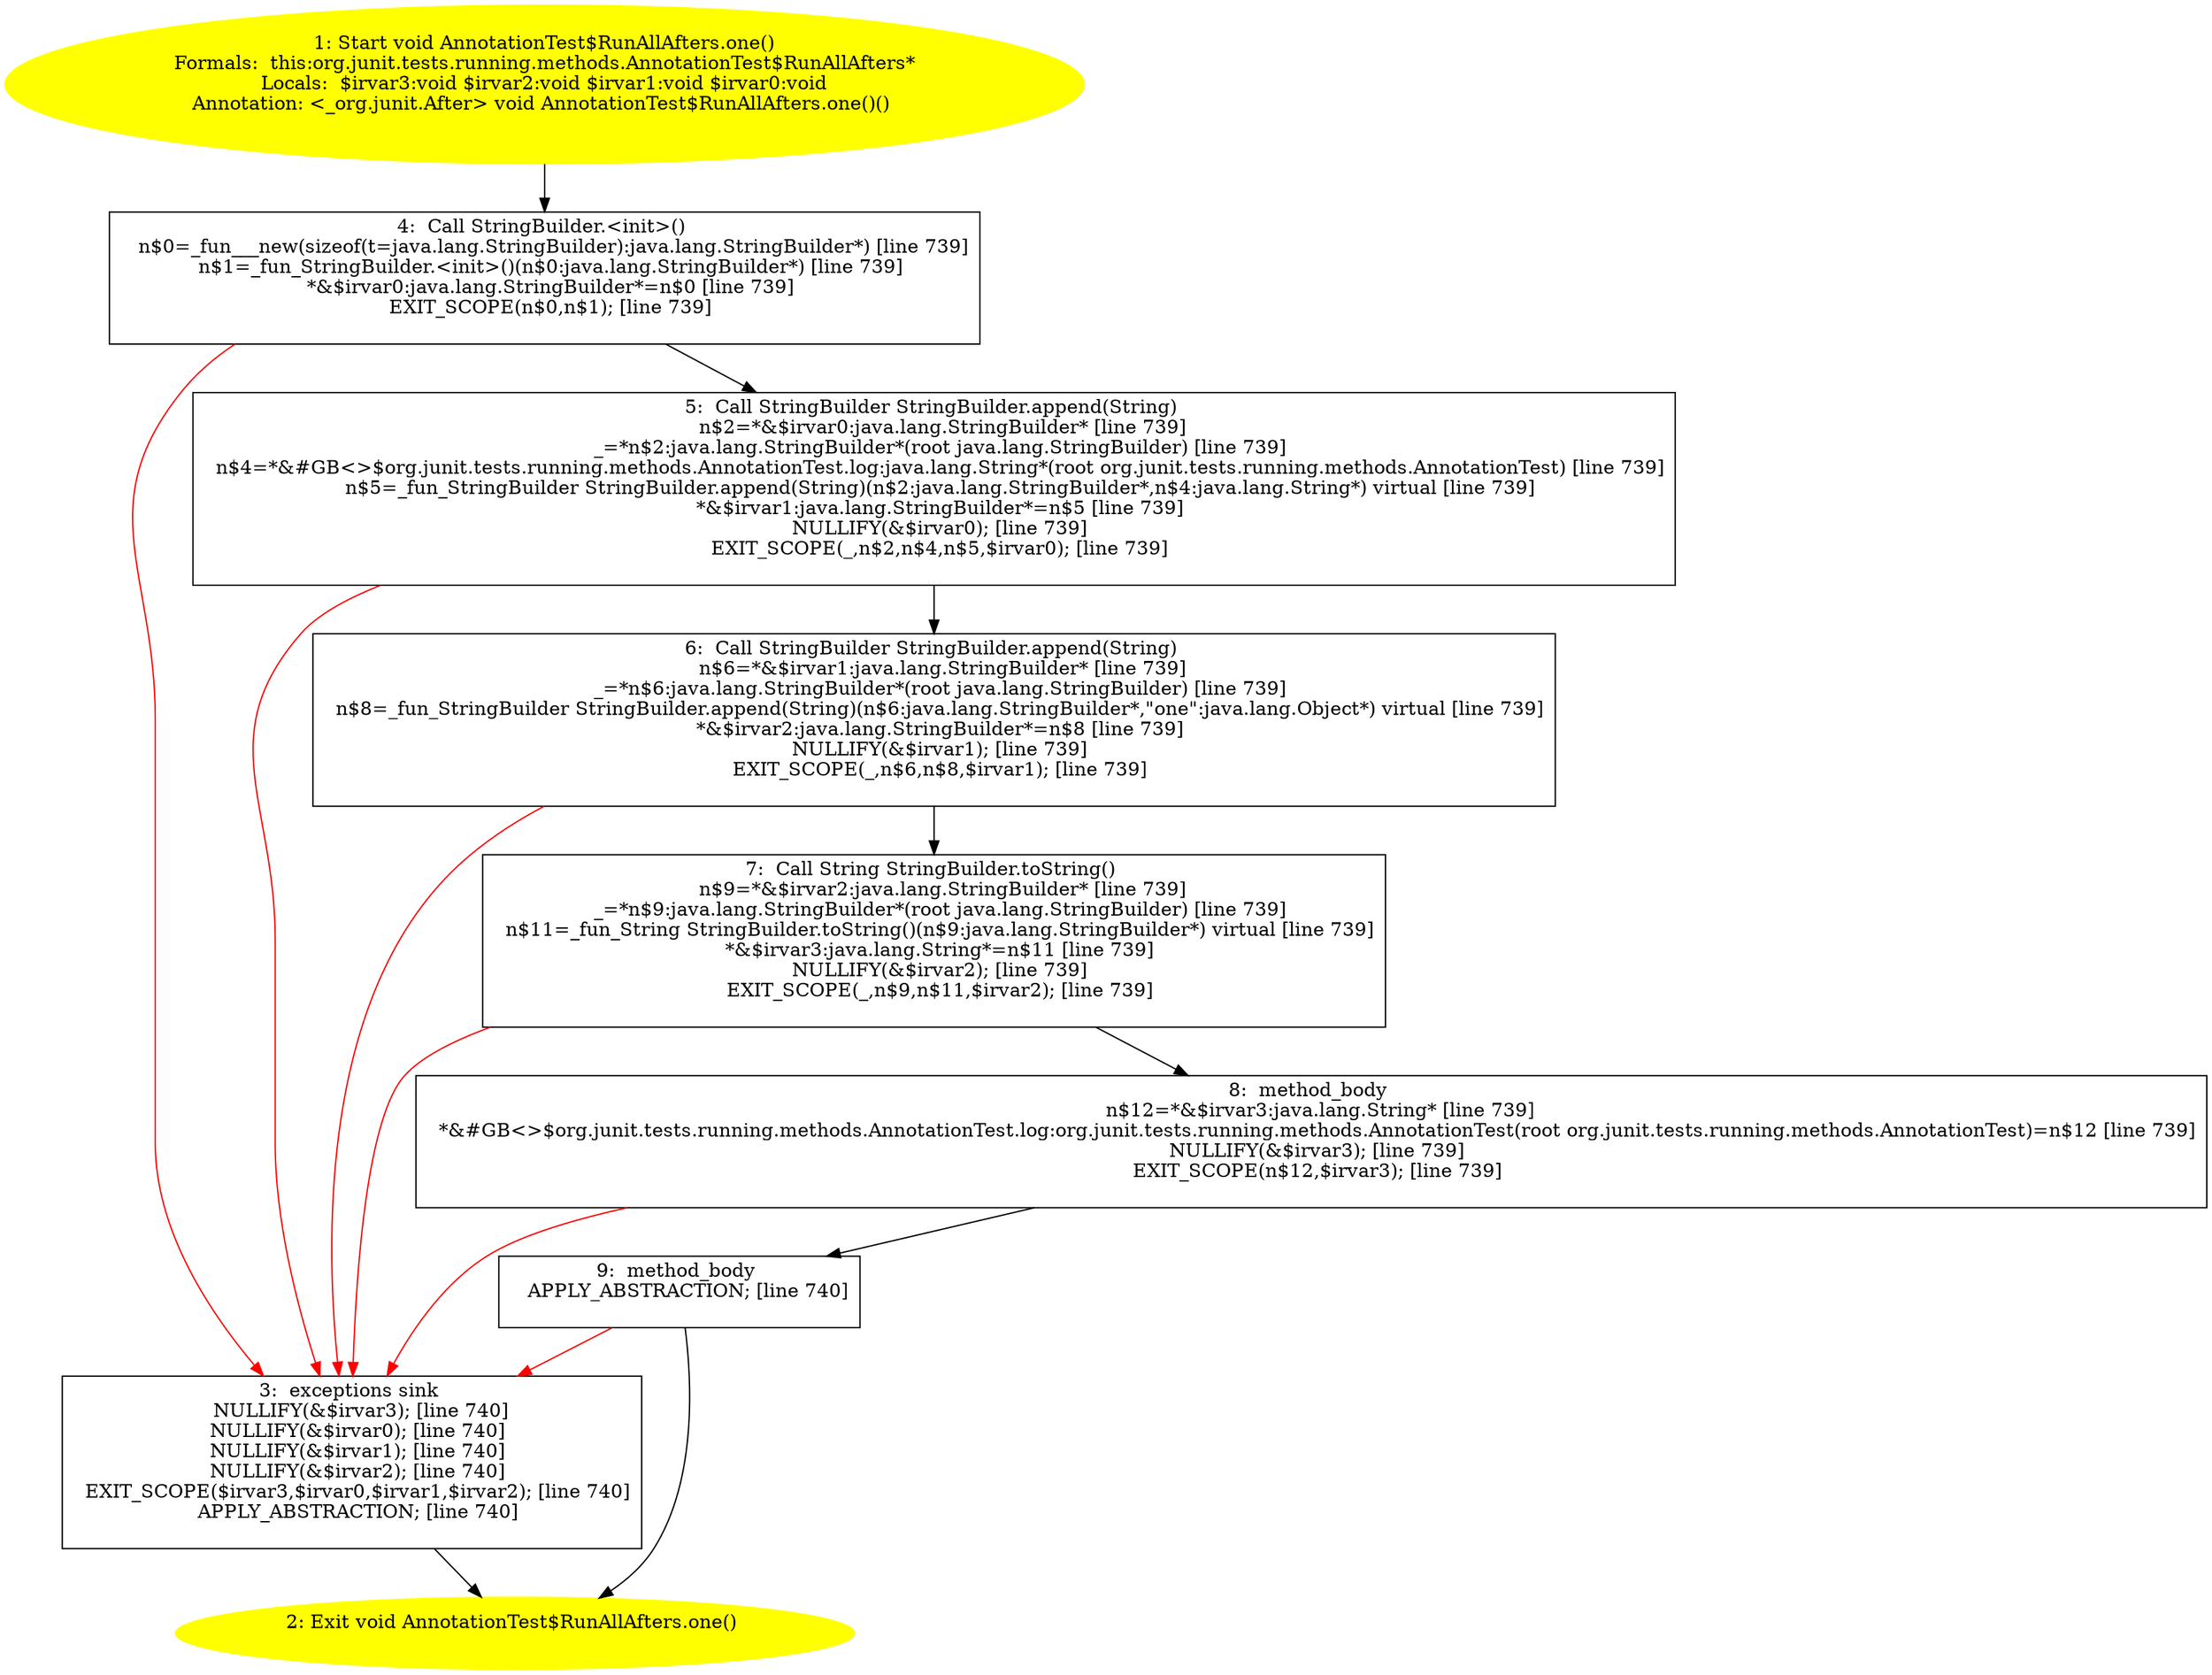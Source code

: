 /* @generated */
digraph cfg {
"org.junit.tests.running.methods.AnnotationTest$RunAllAfters.one():void.f71dc3889f34c70db25c1e1fb2a74549_1" [label="1: Start void AnnotationTest$RunAllAfters.one()\nFormals:  this:org.junit.tests.running.methods.AnnotationTest$RunAllAfters*\nLocals:  $irvar3:void $irvar2:void $irvar1:void $irvar0:void\nAnnotation: <_org.junit.After> void AnnotationTest$RunAllAfters.one()() \n  " color=yellow style=filled]
	

	 "org.junit.tests.running.methods.AnnotationTest$RunAllAfters.one():void.f71dc3889f34c70db25c1e1fb2a74549_1" -> "org.junit.tests.running.methods.AnnotationTest$RunAllAfters.one():void.f71dc3889f34c70db25c1e1fb2a74549_4" ;
"org.junit.tests.running.methods.AnnotationTest$RunAllAfters.one():void.f71dc3889f34c70db25c1e1fb2a74549_2" [label="2: Exit void AnnotationTest$RunAllAfters.one() \n  " color=yellow style=filled]
	

"org.junit.tests.running.methods.AnnotationTest$RunAllAfters.one():void.f71dc3889f34c70db25c1e1fb2a74549_3" [label="3:  exceptions sink \n   NULLIFY(&$irvar3); [line 740]\n  NULLIFY(&$irvar0); [line 740]\n  NULLIFY(&$irvar1); [line 740]\n  NULLIFY(&$irvar2); [line 740]\n  EXIT_SCOPE($irvar3,$irvar0,$irvar1,$irvar2); [line 740]\n  APPLY_ABSTRACTION; [line 740]\n " shape="box"]
	

	 "org.junit.tests.running.methods.AnnotationTest$RunAllAfters.one():void.f71dc3889f34c70db25c1e1fb2a74549_3" -> "org.junit.tests.running.methods.AnnotationTest$RunAllAfters.one():void.f71dc3889f34c70db25c1e1fb2a74549_2" ;
"org.junit.tests.running.methods.AnnotationTest$RunAllAfters.one():void.f71dc3889f34c70db25c1e1fb2a74549_4" [label="4:  Call StringBuilder.<init>() \n   n$0=_fun___new(sizeof(t=java.lang.StringBuilder):java.lang.StringBuilder*) [line 739]\n  n$1=_fun_StringBuilder.<init>()(n$0:java.lang.StringBuilder*) [line 739]\n  *&$irvar0:java.lang.StringBuilder*=n$0 [line 739]\n  EXIT_SCOPE(n$0,n$1); [line 739]\n " shape="box"]
	

	 "org.junit.tests.running.methods.AnnotationTest$RunAllAfters.one():void.f71dc3889f34c70db25c1e1fb2a74549_4" -> "org.junit.tests.running.methods.AnnotationTest$RunAllAfters.one():void.f71dc3889f34c70db25c1e1fb2a74549_5" ;
	 "org.junit.tests.running.methods.AnnotationTest$RunAllAfters.one():void.f71dc3889f34c70db25c1e1fb2a74549_4" -> "org.junit.tests.running.methods.AnnotationTest$RunAllAfters.one():void.f71dc3889f34c70db25c1e1fb2a74549_3" [color="red" ];
"org.junit.tests.running.methods.AnnotationTest$RunAllAfters.one():void.f71dc3889f34c70db25c1e1fb2a74549_5" [label="5:  Call StringBuilder StringBuilder.append(String) \n   n$2=*&$irvar0:java.lang.StringBuilder* [line 739]\n  _=*n$2:java.lang.StringBuilder*(root java.lang.StringBuilder) [line 739]\n  n$4=*&#GB<>$org.junit.tests.running.methods.AnnotationTest.log:java.lang.String*(root org.junit.tests.running.methods.AnnotationTest) [line 739]\n  n$5=_fun_StringBuilder StringBuilder.append(String)(n$2:java.lang.StringBuilder*,n$4:java.lang.String*) virtual [line 739]\n  *&$irvar1:java.lang.StringBuilder*=n$5 [line 739]\n  NULLIFY(&$irvar0); [line 739]\n  EXIT_SCOPE(_,n$2,n$4,n$5,$irvar0); [line 739]\n " shape="box"]
	

	 "org.junit.tests.running.methods.AnnotationTest$RunAllAfters.one():void.f71dc3889f34c70db25c1e1fb2a74549_5" -> "org.junit.tests.running.methods.AnnotationTest$RunAllAfters.one():void.f71dc3889f34c70db25c1e1fb2a74549_6" ;
	 "org.junit.tests.running.methods.AnnotationTest$RunAllAfters.one():void.f71dc3889f34c70db25c1e1fb2a74549_5" -> "org.junit.tests.running.methods.AnnotationTest$RunAllAfters.one():void.f71dc3889f34c70db25c1e1fb2a74549_3" [color="red" ];
"org.junit.tests.running.methods.AnnotationTest$RunAllAfters.one():void.f71dc3889f34c70db25c1e1fb2a74549_6" [label="6:  Call StringBuilder StringBuilder.append(String) \n   n$6=*&$irvar1:java.lang.StringBuilder* [line 739]\n  _=*n$6:java.lang.StringBuilder*(root java.lang.StringBuilder) [line 739]\n  n$8=_fun_StringBuilder StringBuilder.append(String)(n$6:java.lang.StringBuilder*,\"one\":java.lang.Object*) virtual [line 739]\n  *&$irvar2:java.lang.StringBuilder*=n$8 [line 739]\n  NULLIFY(&$irvar1); [line 739]\n  EXIT_SCOPE(_,n$6,n$8,$irvar1); [line 739]\n " shape="box"]
	

	 "org.junit.tests.running.methods.AnnotationTest$RunAllAfters.one():void.f71dc3889f34c70db25c1e1fb2a74549_6" -> "org.junit.tests.running.methods.AnnotationTest$RunAllAfters.one():void.f71dc3889f34c70db25c1e1fb2a74549_7" ;
	 "org.junit.tests.running.methods.AnnotationTest$RunAllAfters.one():void.f71dc3889f34c70db25c1e1fb2a74549_6" -> "org.junit.tests.running.methods.AnnotationTest$RunAllAfters.one():void.f71dc3889f34c70db25c1e1fb2a74549_3" [color="red" ];
"org.junit.tests.running.methods.AnnotationTest$RunAllAfters.one():void.f71dc3889f34c70db25c1e1fb2a74549_7" [label="7:  Call String StringBuilder.toString() \n   n$9=*&$irvar2:java.lang.StringBuilder* [line 739]\n  _=*n$9:java.lang.StringBuilder*(root java.lang.StringBuilder) [line 739]\n  n$11=_fun_String StringBuilder.toString()(n$9:java.lang.StringBuilder*) virtual [line 739]\n  *&$irvar3:java.lang.String*=n$11 [line 739]\n  NULLIFY(&$irvar2); [line 739]\n  EXIT_SCOPE(_,n$9,n$11,$irvar2); [line 739]\n " shape="box"]
	

	 "org.junit.tests.running.methods.AnnotationTest$RunAllAfters.one():void.f71dc3889f34c70db25c1e1fb2a74549_7" -> "org.junit.tests.running.methods.AnnotationTest$RunAllAfters.one():void.f71dc3889f34c70db25c1e1fb2a74549_8" ;
	 "org.junit.tests.running.methods.AnnotationTest$RunAllAfters.one():void.f71dc3889f34c70db25c1e1fb2a74549_7" -> "org.junit.tests.running.methods.AnnotationTest$RunAllAfters.one():void.f71dc3889f34c70db25c1e1fb2a74549_3" [color="red" ];
"org.junit.tests.running.methods.AnnotationTest$RunAllAfters.one():void.f71dc3889f34c70db25c1e1fb2a74549_8" [label="8:  method_body \n   n$12=*&$irvar3:java.lang.String* [line 739]\n  *&#GB<>$org.junit.tests.running.methods.AnnotationTest.log:org.junit.tests.running.methods.AnnotationTest(root org.junit.tests.running.methods.AnnotationTest)=n$12 [line 739]\n  NULLIFY(&$irvar3); [line 739]\n  EXIT_SCOPE(n$12,$irvar3); [line 739]\n " shape="box"]
	

	 "org.junit.tests.running.methods.AnnotationTest$RunAllAfters.one():void.f71dc3889f34c70db25c1e1fb2a74549_8" -> "org.junit.tests.running.methods.AnnotationTest$RunAllAfters.one():void.f71dc3889f34c70db25c1e1fb2a74549_9" ;
	 "org.junit.tests.running.methods.AnnotationTest$RunAllAfters.one():void.f71dc3889f34c70db25c1e1fb2a74549_8" -> "org.junit.tests.running.methods.AnnotationTest$RunAllAfters.one():void.f71dc3889f34c70db25c1e1fb2a74549_3" [color="red" ];
"org.junit.tests.running.methods.AnnotationTest$RunAllAfters.one():void.f71dc3889f34c70db25c1e1fb2a74549_9" [label="9:  method_body \n   APPLY_ABSTRACTION; [line 740]\n " shape="box"]
	

	 "org.junit.tests.running.methods.AnnotationTest$RunAllAfters.one():void.f71dc3889f34c70db25c1e1fb2a74549_9" -> "org.junit.tests.running.methods.AnnotationTest$RunAllAfters.one():void.f71dc3889f34c70db25c1e1fb2a74549_2" ;
	 "org.junit.tests.running.methods.AnnotationTest$RunAllAfters.one():void.f71dc3889f34c70db25c1e1fb2a74549_9" -> "org.junit.tests.running.methods.AnnotationTest$RunAllAfters.one():void.f71dc3889f34c70db25c1e1fb2a74549_3" [color="red" ];
}
